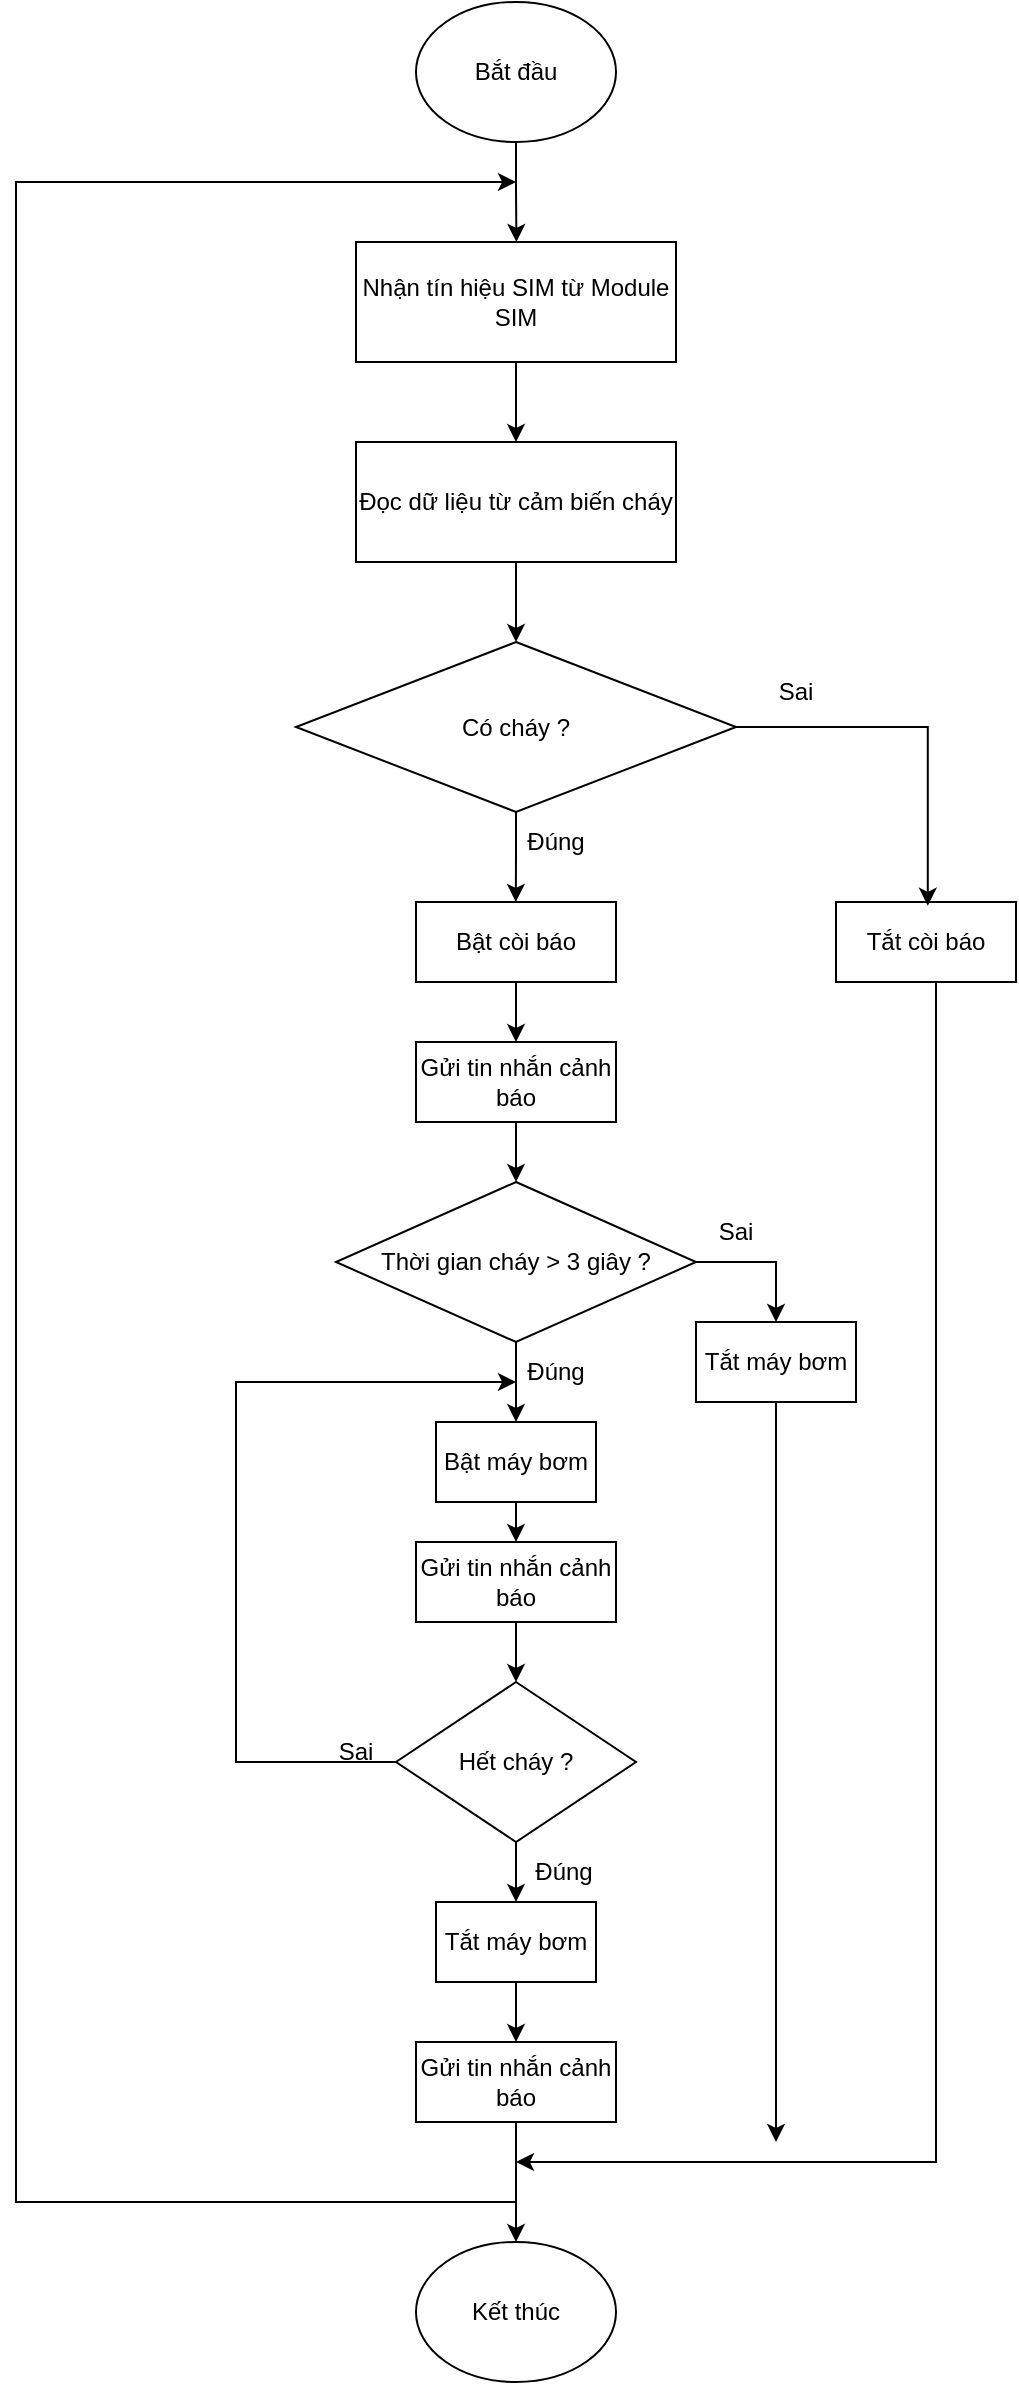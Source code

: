 <mxfile version="24.5.2" type="github">
  <diagram id="C5RBs43oDa-KdzZeNtuy" name="Page-1">
    <mxGraphModel dx="1086" dy="567" grid="1" gridSize="10" guides="1" tooltips="1" connect="1" arrows="1" fold="1" page="1" pageScale="1" pageWidth="827" pageHeight="1169" math="0" shadow="0">
      <root>
        <mxCell id="WIyWlLk6GJQsqaUBKTNV-0" />
        <mxCell id="WIyWlLk6GJQsqaUBKTNV-1" parent="WIyWlLk6GJQsqaUBKTNV-0" />
        <mxCell id="X9NlY2EqK_BSnwDNgWu7-51" style="edgeStyle=orthogonalEdgeStyle;rounded=0;orthogonalLoop=1;jettySize=auto;html=1;exitX=0.5;exitY=1;exitDx=0;exitDy=0;" parent="WIyWlLk6GJQsqaUBKTNV-1" source="X9NlY2EqK_BSnwDNgWu7-1" edge="1">
          <mxGeometry relative="1" as="geometry">
            <mxPoint x="360.222" y="120" as="targetPoint" />
          </mxGeometry>
        </mxCell>
        <mxCell id="X9NlY2EqK_BSnwDNgWu7-1" value="Bắt đầu" style="ellipse;whiteSpace=wrap;html=1;" parent="WIyWlLk6GJQsqaUBKTNV-1" vertex="1">
          <mxGeometry x="310" width="100" height="70" as="geometry" />
        </mxCell>
        <mxCell id="X9NlY2EqK_BSnwDNgWu7-55" style="edgeStyle=orthogonalEdgeStyle;rounded=0;orthogonalLoop=1;jettySize=auto;html=1;exitX=0.5;exitY=1;exitDx=0;exitDy=0;" parent="WIyWlLk6GJQsqaUBKTNV-1" source="X9NlY2EqK_BSnwDNgWu7-2" edge="1">
          <mxGeometry relative="1" as="geometry">
            <mxPoint x="359.903" y="450.0" as="targetPoint" />
          </mxGeometry>
        </mxCell>
        <mxCell id="X9NlY2EqK_BSnwDNgWu7-2" value="Có cháy ?" style="rhombus;whiteSpace=wrap;html=1;" parent="WIyWlLk6GJQsqaUBKTNV-1" vertex="1">
          <mxGeometry x="250" y="320" width="220" height="85" as="geometry" />
        </mxCell>
        <mxCell id="X9NlY2EqK_BSnwDNgWu7-4" value="Đúng" style="text;html=1;align=center;verticalAlign=middle;whiteSpace=wrap;rounded=0;" parent="WIyWlLk6GJQsqaUBKTNV-1" vertex="1">
          <mxGeometry x="350" y="405" width="60" height="30" as="geometry" />
        </mxCell>
        <mxCell id="X9NlY2EqK_BSnwDNgWu7-6" value="Sai" style="text;html=1;align=center;verticalAlign=middle;whiteSpace=wrap;rounded=0;" parent="WIyWlLk6GJQsqaUBKTNV-1" vertex="1">
          <mxGeometry x="470" y="330" width="60" height="30" as="geometry" />
        </mxCell>
        <mxCell id="X9NlY2EqK_BSnwDNgWu7-56" style="edgeStyle=orthogonalEdgeStyle;rounded=0;orthogonalLoop=1;jettySize=auto;html=1;exitX=0.5;exitY=1;exitDx=0;exitDy=0;entryX=0.5;entryY=0;entryDx=0;entryDy=0;" parent="WIyWlLk6GJQsqaUBKTNV-1" source="X9NlY2EqK_BSnwDNgWu7-7" target="X9NlY2EqK_BSnwDNgWu7-25" edge="1">
          <mxGeometry relative="1" as="geometry" />
        </mxCell>
        <mxCell id="X9NlY2EqK_BSnwDNgWu7-7" value="Bật còi báo" style="rounded=0;whiteSpace=wrap;html=1;" parent="WIyWlLk6GJQsqaUBKTNV-1" vertex="1">
          <mxGeometry x="310" y="450" width="100" height="40" as="geometry" />
        </mxCell>
        <mxCell id="SCmLz8gvKRF94Fum_c8O-3" style="edgeStyle=orthogonalEdgeStyle;rounded=0;orthogonalLoop=1;jettySize=auto;html=1;exitX=0.5;exitY=1;exitDx=0;exitDy=0;" edge="1" parent="WIyWlLk6GJQsqaUBKTNV-1" source="X9NlY2EqK_BSnwDNgWu7-8">
          <mxGeometry relative="1" as="geometry">
            <mxPoint x="360" y="1079.98" as="targetPoint" />
            <mxPoint x="570" y="499.98" as="sourcePoint" />
            <Array as="points">
              <mxPoint x="570" y="490" />
              <mxPoint x="570" y="1080" />
            </Array>
          </mxGeometry>
        </mxCell>
        <mxCell id="X9NlY2EqK_BSnwDNgWu7-8" value="Tắt còi báo" style="rounded=0;whiteSpace=wrap;html=1;" parent="WIyWlLk6GJQsqaUBKTNV-1" vertex="1">
          <mxGeometry x="520" y="450" width="90" height="40" as="geometry" />
        </mxCell>
        <mxCell id="X9NlY2EqK_BSnwDNgWu7-64" style="edgeStyle=orthogonalEdgeStyle;rounded=0;orthogonalLoop=1;jettySize=auto;html=1;exitX=0.5;exitY=1;exitDx=0;exitDy=0;entryX=0.5;entryY=0;entryDx=0;entryDy=0;" parent="WIyWlLk6GJQsqaUBKTNV-1" source="X9NlY2EqK_BSnwDNgWu7-10" target="X9NlY2EqK_BSnwDNgWu7-13" edge="1">
          <mxGeometry relative="1" as="geometry" />
        </mxCell>
        <mxCell id="X9NlY2EqK_BSnwDNgWu7-10" value="Thời gian cháy &amp;gt; 3 giây ?" style="rhombus;whiteSpace=wrap;html=1;" parent="WIyWlLk6GJQsqaUBKTNV-1" vertex="1">
          <mxGeometry x="270" y="590" width="180" height="80" as="geometry" />
        </mxCell>
        <mxCell id="X9NlY2EqK_BSnwDNgWu7-60" style="edgeStyle=orthogonalEdgeStyle;rounded=0;orthogonalLoop=1;jettySize=auto;html=1;exitX=0.5;exitY=1;exitDx=0;exitDy=0;entryX=0.5;entryY=0;entryDx=0;entryDy=0;" parent="WIyWlLk6GJQsqaUBKTNV-1" source="X9NlY2EqK_BSnwDNgWu7-13" target="X9NlY2EqK_BSnwDNgWu7-41" edge="1">
          <mxGeometry relative="1" as="geometry" />
        </mxCell>
        <mxCell id="X9NlY2EqK_BSnwDNgWu7-13" value="Bật máy bơm" style="rounded=0;whiteSpace=wrap;html=1;" parent="WIyWlLk6GJQsqaUBKTNV-1" vertex="1">
          <mxGeometry x="320" y="710" width="80" height="40" as="geometry" />
        </mxCell>
        <mxCell id="X9NlY2EqK_BSnwDNgWu7-17" value="Kết thúc" style="ellipse;whiteSpace=wrap;html=1;" parent="WIyWlLk6GJQsqaUBKTNV-1" vertex="1">
          <mxGeometry x="310" y="1120" width="100" height="70" as="geometry" />
        </mxCell>
        <mxCell id="X9NlY2EqK_BSnwDNgWu7-49" value="" style="edgeStyle=orthogonalEdgeStyle;rounded=0;orthogonalLoop=1;jettySize=auto;html=1;" parent="WIyWlLk6GJQsqaUBKTNV-1" source="X9NlY2EqK_BSnwDNgWu7-18" edge="1">
          <mxGeometry relative="1" as="geometry">
            <mxPoint x="360" y="320" as="targetPoint" />
          </mxGeometry>
        </mxCell>
        <mxCell id="X9NlY2EqK_BSnwDNgWu7-18" value="Đọc dữ liệu từ cảm biến cháy" style="rounded=0;whiteSpace=wrap;html=1;" parent="WIyWlLk6GJQsqaUBKTNV-1" vertex="1">
          <mxGeometry x="280" y="220" width="160" height="60" as="geometry" />
        </mxCell>
        <mxCell id="X9NlY2EqK_BSnwDNgWu7-21" value="Nhận tín hiệu SIM từ Module SIM" style="rounded=0;whiteSpace=wrap;html=1;" parent="WIyWlLk6GJQsqaUBKTNV-1" vertex="1">
          <mxGeometry x="280" y="120" width="160" height="60" as="geometry" />
        </mxCell>
        <mxCell id="X9NlY2EqK_BSnwDNgWu7-23" value="" style="endArrow=classic;html=1;rounded=0;exitX=0.5;exitY=1;exitDx=0;exitDy=0;" parent="WIyWlLk6GJQsqaUBKTNV-1" source="X9NlY2EqK_BSnwDNgWu7-21" edge="1">
          <mxGeometry width="50" height="50" relative="1" as="geometry">
            <mxPoint x="390" y="270" as="sourcePoint" />
            <mxPoint x="360" y="220" as="targetPoint" />
          </mxGeometry>
        </mxCell>
        <mxCell id="X9NlY2EqK_BSnwDNgWu7-25" value="Gửi tin nhắn cảnh báo" style="rounded=0;whiteSpace=wrap;html=1;" parent="WIyWlLk6GJQsqaUBKTNV-1" vertex="1">
          <mxGeometry x="310" y="520" width="100" height="40" as="geometry" />
        </mxCell>
        <mxCell id="X9NlY2EqK_BSnwDNgWu7-28" value="Đúng" style="text;html=1;align=center;verticalAlign=middle;whiteSpace=wrap;rounded=0;" parent="WIyWlLk6GJQsqaUBKTNV-1" vertex="1">
          <mxGeometry x="350" y="670" width="60" height="30" as="geometry" />
        </mxCell>
        <mxCell id="SCmLz8gvKRF94Fum_c8O-4" style="edgeStyle=orthogonalEdgeStyle;rounded=0;orthogonalLoop=1;jettySize=auto;html=1;" edge="1" parent="WIyWlLk6GJQsqaUBKTNV-1" source="X9NlY2EqK_BSnwDNgWu7-29">
          <mxGeometry relative="1" as="geometry">
            <mxPoint x="490" y="1070" as="targetPoint" />
          </mxGeometry>
        </mxCell>
        <mxCell id="X9NlY2EqK_BSnwDNgWu7-29" value="Tắt máy bơm" style="rounded=0;whiteSpace=wrap;html=1;" parent="WIyWlLk6GJQsqaUBKTNV-1" vertex="1">
          <mxGeometry x="450" y="660" width="80" height="40" as="geometry" />
        </mxCell>
        <mxCell id="X9NlY2EqK_BSnwDNgWu7-30" value="" style="endArrow=classic;html=1;rounded=0;exitX=1;exitY=0.5;exitDx=0;exitDy=0;entryX=0.5;entryY=0;entryDx=0;entryDy=0;" parent="WIyWlLk6GJQsqaUBKTNV-1" source="X9NlY2EqK_BSnwDNgWu7-10" target="X9NlY2EqK_BSnwDNgWu7-29" edge="1">
          <mxGeometry width="50" height="50" relative="1" as="geometry">
            <mxPoint x="390" y="800" as="sourcePoint" />
            <mxPoint x="440" y="750" as="targetPoint" />
            <Array as="points">
              <mxPoint x="490" y="630" />
            </Array>
          </mxGeometry>
        </mxCell>
        <mxCell id="X9NlY2EqK_BSnwDNgWu7-31" value="Sai" style="text;html=1;align=center;verticalAlign=middle;whiteSpace=wrap;rounded=0;" parent="WIyWlLk6GJQsqaUBKTNV-1" vertex="1">
          <mxGeometry x="440" y="600" width="60" height="30" as="geometry" />
        </mxCell>
        <mxCell id="X9NlY2EqK_BSnwDNgWu7-61" style="edgeStyle=orthogonalEdgeStyle;rounded=0;orthogonalLoop=1;jettySize=auto;html=1;exitX=0.5;exitY=1;exitDx=0;exitDy=0;entryX=0.5;entryY=0;entryDx=0;entryDy=0;" parent="WIyWlLk6GJQsqaUBKTNV-1" source="X9NlY2EqK_BSnwDNgWu7-32" target="X9NlY2EqK_BSnwDNgWu7-34" edge="1">
          <mxGeometry relative="1" as="geometry" />
        </mxCell>
        <mxCell id="X9NlY2EqK_BSnwDNgWu7-67" style="edgeStyle=orthogonalEdgeStyle;rounded=0;orthogonalLoop=1;jettySize=auto;html=1;exitX=0;exitY=0.5;exitDx=0;exitDy=0;" parent="WIyWlLk6GJQsqaUBKTNV-1" edge="1">
          <mxGeometry relative="1" as="geometry">
            <mxPoint x="360" y="690" as="targetPoint" />
            <mxPoint x="305.0" y="880" as="sourcePoint" />
            <Array as="points">
              <mxPoint x="220" y="880" />
              <mxPoint x="220" y="690" />
            </Array>
          </mxGeometry>
        </mxCell>
        <mxCell id="X9NlY2EqK_BSnwDNgWu7-32" value="Hết cháy ?" style="rhombus;whiteSpace=wrap;html=1;" parent="WIyWlLk6GJQsqaUBKTNV-1" vertex="1">
          <mxGeometry x="300" y="840" width="120" height="80" as="geometry" />
        </mxCell>
        <mxCell id="X9NlY2EqK_BSnwDNgWu7-68" style="edgeStyle=orthogonalEdgeStyle;rounded=0;orthogonalLoop=1;jettySize=auto;html=1;exitX=0.5;exitY=1;exitDx=0;exitDy=0;entryX=0.5;entryY=0;entryDx=0;entryDy=0;" parent="WIyWlLk6GJQsqaUBKTNV-1" source="X9NlY2EqK_BSnwDNgWu7-34" target="X9NlY2EqK_BSnwDNgWu7-43" edge="1">
          <mxGeometry relative="1" as="geometry" />
        </mxCell>
        <mxCell id="X9NlY2EqK_BSnwDNgWu7-34" value="Tắt máy bơm" style="rounded=0;whiteSpace=wrap;html=1;" parent="WIyWlLk6GJQsqaUBKTNV-1" vertex="1">
          <mxGeometry x="320" y="950" width="80" height="40" as="geometry" />
        </mxCell>
        <mxCell id="X9NlY2EqK_BSnwDNgWu7-36" value="Đúng" style="text;html=1;align=center;verticalAlign=middle;whiteSpace=wrap;rounded=0;" parent="WIyWlLk6GJQsqaUBKTNV-1" vertex="1">
          <mxGeometry x="354" y="920" width="60" height="30" as="geometry" />
        </mxCell>
        <mxCell id="X9NlY2EqK_BSnwDNgWu7-38" value="Sai" style="text;html=1;align=center;verticalAlign=middle;whiteSpace=wrap;rounded=0;" parent="WIyWlLk6GJQsqaUBKTNV-1" vertex="1">
          <mxGeometry x="250" y="860" width="60" height="30" as="geometry" />
        </mxCell>
        <mxCell id="X9NlY2EqK_BSnwDNgWu7-40" value="" style="endArrow=classic;html=1;rounded=0;exitX=0.5;exitY=1;exitDx=0;exitDy=0;" parent="WIyWlLk6GJQsqaUBKTNV-1" source="X9NlY2EqK_BSnwDNgWu7-25" edge="1">
          <mxGeometry width="50" height="50" relative="1" as="geometry">
            <mxPoint x="320" y="760" as="sourcePoint" />
            <mxPoint x="360" y="590" as="targetPoint" />
          </mxGeometry>
        </mxCell>
        <mxCell id="X9NlY2EqK_BSnwDNgWu7-46" style="edgeStyle=orthogonalEdgeStyle;rounded=0;orthogonalLoop=1;jettySize=auto;html=1;exitX=0.5;exitY=1;exitDx=0;exitDy=0;entryX=0.5;entryY=0;entryDx=0;entryDy=0;" parent="WIyWlLk6GJQsqaUBKTNV-1" source="X9NlY2EqK_BSnwDNgWu7-41" target="X9NlY2EqK_BSnwDNgWu7-32" edge="1">
          <mxGeometry relative="1" as="geometry" />
        </mxCell>
        <mxCell id="X9NlY2EqK_BSnwDNgWu7-41" value="Gửi tin nhắn cảnh báo" style="rounded=0;whiteSpace=wrap;html=1;" parent="WIyWlLk6GJQsqaUBKTNV-1" vertex="1">
          <mxGeometry x="310" y="770" width="100" height="40" as="geometry" />
        </mxCell>
        <mxCell id="X9NlY2EqK_BSnwDNgWu7-70" style="edgeStyle=orthogonalEdgeStyle;rounded=0;orthogonalLoop=1;jettySize=auto;html=1;exitX=0.5;exitY=1;exitDx=0;exitDy=0;entryX=0.5;entryY=0;entryDx=0;entryDy=0;" parent="WIyWlLk6GJQsqaUBKTNV-1" source="X9NlY2EqK_BSnwDNgWu7-43" target="X9NlY2EqK_BSnwDNgWu7-17" edge="1">
          <mxGeometry relative="1" as="geometry" />
        </mxCell>
        <mxCell id="X9NlY2EqK_BSnwDNgWu7-43" value="Gửi tin nhắn cảnh báo" style="rounded=0;whiteSpace=wrap;html=1;" parent="WIyWlLk6GJQsqaUBKTNV-1" vertex="1">
          <mxGeometry x="310" y="1020" width="100" height="40" as="geometry" />
        </mxCell>
        <mxCell id="X9NlY2EqK_BSnwDNgWu7-57" style="edgeStyle=orthogonalEdgeStyle;rounded=0;orthogonalLoop=1;jettySize=auto;html=1;exitX=1;exitY=0.5;exitDx=0;exitDy=0;entryX=0.51;entryY=0.047;entryDx=0;entryDy=0;entryPerimeter=0;" parent="WIyWlLk6GJQsqaUBKTNV-1" source="X9NlY2EqK_BSnwDNgWu7-2" target="X9NlY2EqK_BSnwDNgWu7-8" edge="1">
          <mxGeometry relative="1" as="geometry" />
        </mxCell>
        <mxCell id="SCmLz8gvKRF94Fum_c8O-5" value="" style="endArrow=classic;html=1;rounded=0;" edge="1" parent="WIyWlLk6GJQsqaUBKTNV-1">
          <mxGeometry width="50" height="50" relative="1" as="geometry">
            <mxPoint x="360" y="1100" as="sourcePoint" />
            <mxPoint x="360" y="90" as="targetPoint" />
            <Array as="points">
              <mxPoint x="110" y="1100" />
              <mxPoint x="110" y="600" />
              <mxPoint x="110" y="90" />
            </Array>
          </mxGeometry>
        </mxCell>
      </root>
    </mxGraphModel>
  </diagram>
</mxfile>
